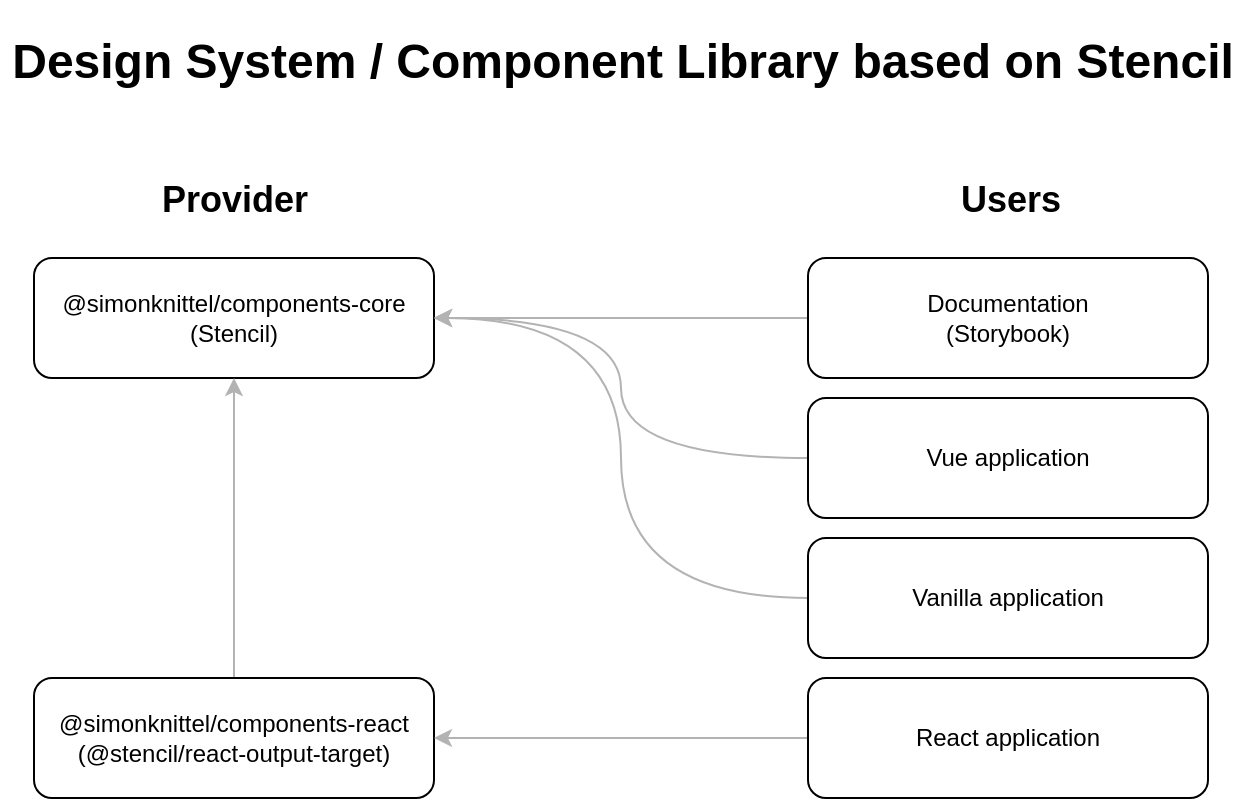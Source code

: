 <mxfile version="14.4.3" type="device"><diagram id="NHundQzIQCcUarru2YXE" name="Page-1"><mxGraphModel dx="1822" dy="1314" grid="0" gridSize="10" guides="1" tooltips="1" connect="1" arrows="1" fold="1" page="0" pageScale="1" pageWidth="827" pageHeight="1169" math="0" shadow="0"><root><mxCell id="0"/><mxCell id="1" parent="0"/><mxCell id="t5yiqv9CtUBK3Vl0G424-21" value="&lt;h1&gt;&lt;b&gt;Design System / Component Library based on Stencil&lt;/b&gt;&lt;/h1&gt;" style="text;html=1;align=center;verticalAlign=middle;resizable=0;points=[];autosize=1;fontColor=#000000;" vertex="1" parent="1"><mxGeometry x="-26" y="-121" width="621" height="50" as="geometry"/></mxCell><mxCell id="t5yiqv9CtUBK3Vl0G424-1" value="@simonknittel/components-core&lt;br&gt;(Stencil)" style="whiteSpace=wrap;html=1;rounded=1;fillColor=none;" vertex="1" parent="1"><mxGeometry x="-9" y="2" width="200" height="60" as="geometry"/></mxCell><mxCell id="t5yiqv9CtUBK3Vl0G424-18" style="edgeStyle=orthogonalEdgeStyle;curved=1;rounded=0;orthogonalLoop=1;jettySize=auto;html=1;entryX=0.5;entryY=1;entryDx=0;entryDy=0;strokeColor=#B3B3B3;" edge="1" parent="1" source="t5yiqv9CtUBK3Vl0G424-3" target="t5yiqv9CtUBK3Vl0G424-1"><mxGeometry x="-9" y="-51" as="geometry"/></mxCell><mxCell id="t5yiqv9CtUBK3Vl0G424-3" value="@simonknittel/components-react&lt;br&gt;(@stencil/react-output-target)" style="whiteSpace=wrap;html=1;rounded=1;fillColor=none;" vertex="1" parent="1"><mxGeometry x="-9" y="212" width="200" height="60" as="geometry"/></mxCell><mxCell id="t5yiqv9CtUBK3Vl0G424-17" style="edgeStyle=orthogonalEdgeStyle;curved=1;rounded=0;orthogonalLoop=1;jettySize=auto;html=1;entryX=1;entryY=0.5;entryDx=0;entryDy=0;strokeColor=#B3B3B3;" edge="1" parent="1" source="t5yiqv9CtUBK3Vl0G424-4" target="t5yiqv9CtUBK3Vl0G424-1"><mxGeometry x="-9" y="-51" as="geometry"/></mxCell><mxCell id="t5yiqv9CtUBK3Vl0G424-4" value="Documentation&lt;br&gt;(Storybook)" style="whiteSpace=wrap;html=1;rounded=1;fillColor=none;" vertex="1" parent="1"><mxGeometry x="378" y="2" width="200" height="60" as="geometry"/></mxCell><mxCell id="t5yiqv9CtUBK3Vl0G424-14" style="edgeStyle=orthogonalEdgeStyle;curved=1;rounded=0;orthogonalLoop=1;jettySize=auto;html=1;entryX=1;entryY=0.5;entryDx=0;entryDy=0;strokeColor=#B3B3B3;" edge="1" parent="1" source="t5yiqv9CtUBK3Vl0G424-6" target="t5yiqv9CtUBK3Vl0G424-3"><mxGeometry x="-9" y="-51" as="geometry"/></mxCell><mxCell id="t5yiqv9CtUBK3Vl0G424-6" value="React application" style="whiteSpace=wrap;html=1;rounded=1;fillColor=none;" vertex="1" parent="1"><mxGeometry x="378" y="212" width="200" height="60" as="geometry"/></mxCell><mxCell id="t5yiqv9CtUBK3Vl0G424-16" style="edgeStyle=orthogonalEdgeStyle;curved=1;rounded=0;orthogonalLoop=1;jettySize=auto;html=1;entryX=1;entryY=0.5;entryDx=0;entryDy=0;strokeColor=#B3B3B3;" edge="1" parent="1" source="t5yiqv9CtUBK3Vl0G424-7" target="t5yiqv9CtUBK3Vl0G424-1"><mxGeometry x="-9" y="-51" as="geometry"/></mxCell><mxCell id="t5yiqv9CtUBK3Vl0G424-7" value="Vue application" style="whiteSpace=wrap;html=1;rounded=1;fillColor=none;" vertex="1" parent="1"><mxGeometry x="378" y="72" width="200" height="60" as="geometry"/></mxCell><mxCell id="t5yiqv9CtUBK3Vl0G424-15" style="edgeStyle=orthogonalEdgeStyle;curved=1;rounded=0;orthogonalLoop=1;jettySize=auto;html=1;entryX=1;entryY=0.5;entryDx=0;entryDy=0;strokeColor=#B3B3B3;" edge="1" parent="1" source="t5yiqv9CtUBK3Vl0G424-9" target="t5yiqv9CtUBK3Vl0G424-1"><mxGeometry x="-9" y="-51" as="geometry"/></mxCell><mxCell id="t5yiqv9CtUBK3Vl0G424-9" value="Vanilla application" style="whiteSpace=wrap;html=1;rounded=1;fillColor=none;" vertex="1" parent="1"><mxGeometry x="378" y="142" width="200" height="60" as="geometry"/></mxCell><mxCell id="t5yiqv9CtUBK3Vl0G424-19" value="&lt;h2&gt;Users&lt;/h2&gt;" style="text;html=1;align=center;verticalAlign=middle;resizable=0;points=[];autosize=1;fontStyle=1" vertex="1" parent="1"><mxGeometry x="448.5" y="-51" width="60" height="48" as="geometry"/></mxCell><mxCell id="t5yiqv9CtUBK3Vl0G424-20" value="&lt;h2&gt;Provider&lt;/h2&gt;" style="text;html=1;align=center;verticalAlign=middle;resizable=0;points=[];autosize=1;fontStyle=1" vertex="1" parent="1"><mxGeometry x="49.5" y="-51" width="83" height="48" as="geometry"/></mxCell></root></mxGraphModel></diagram></mxfile>